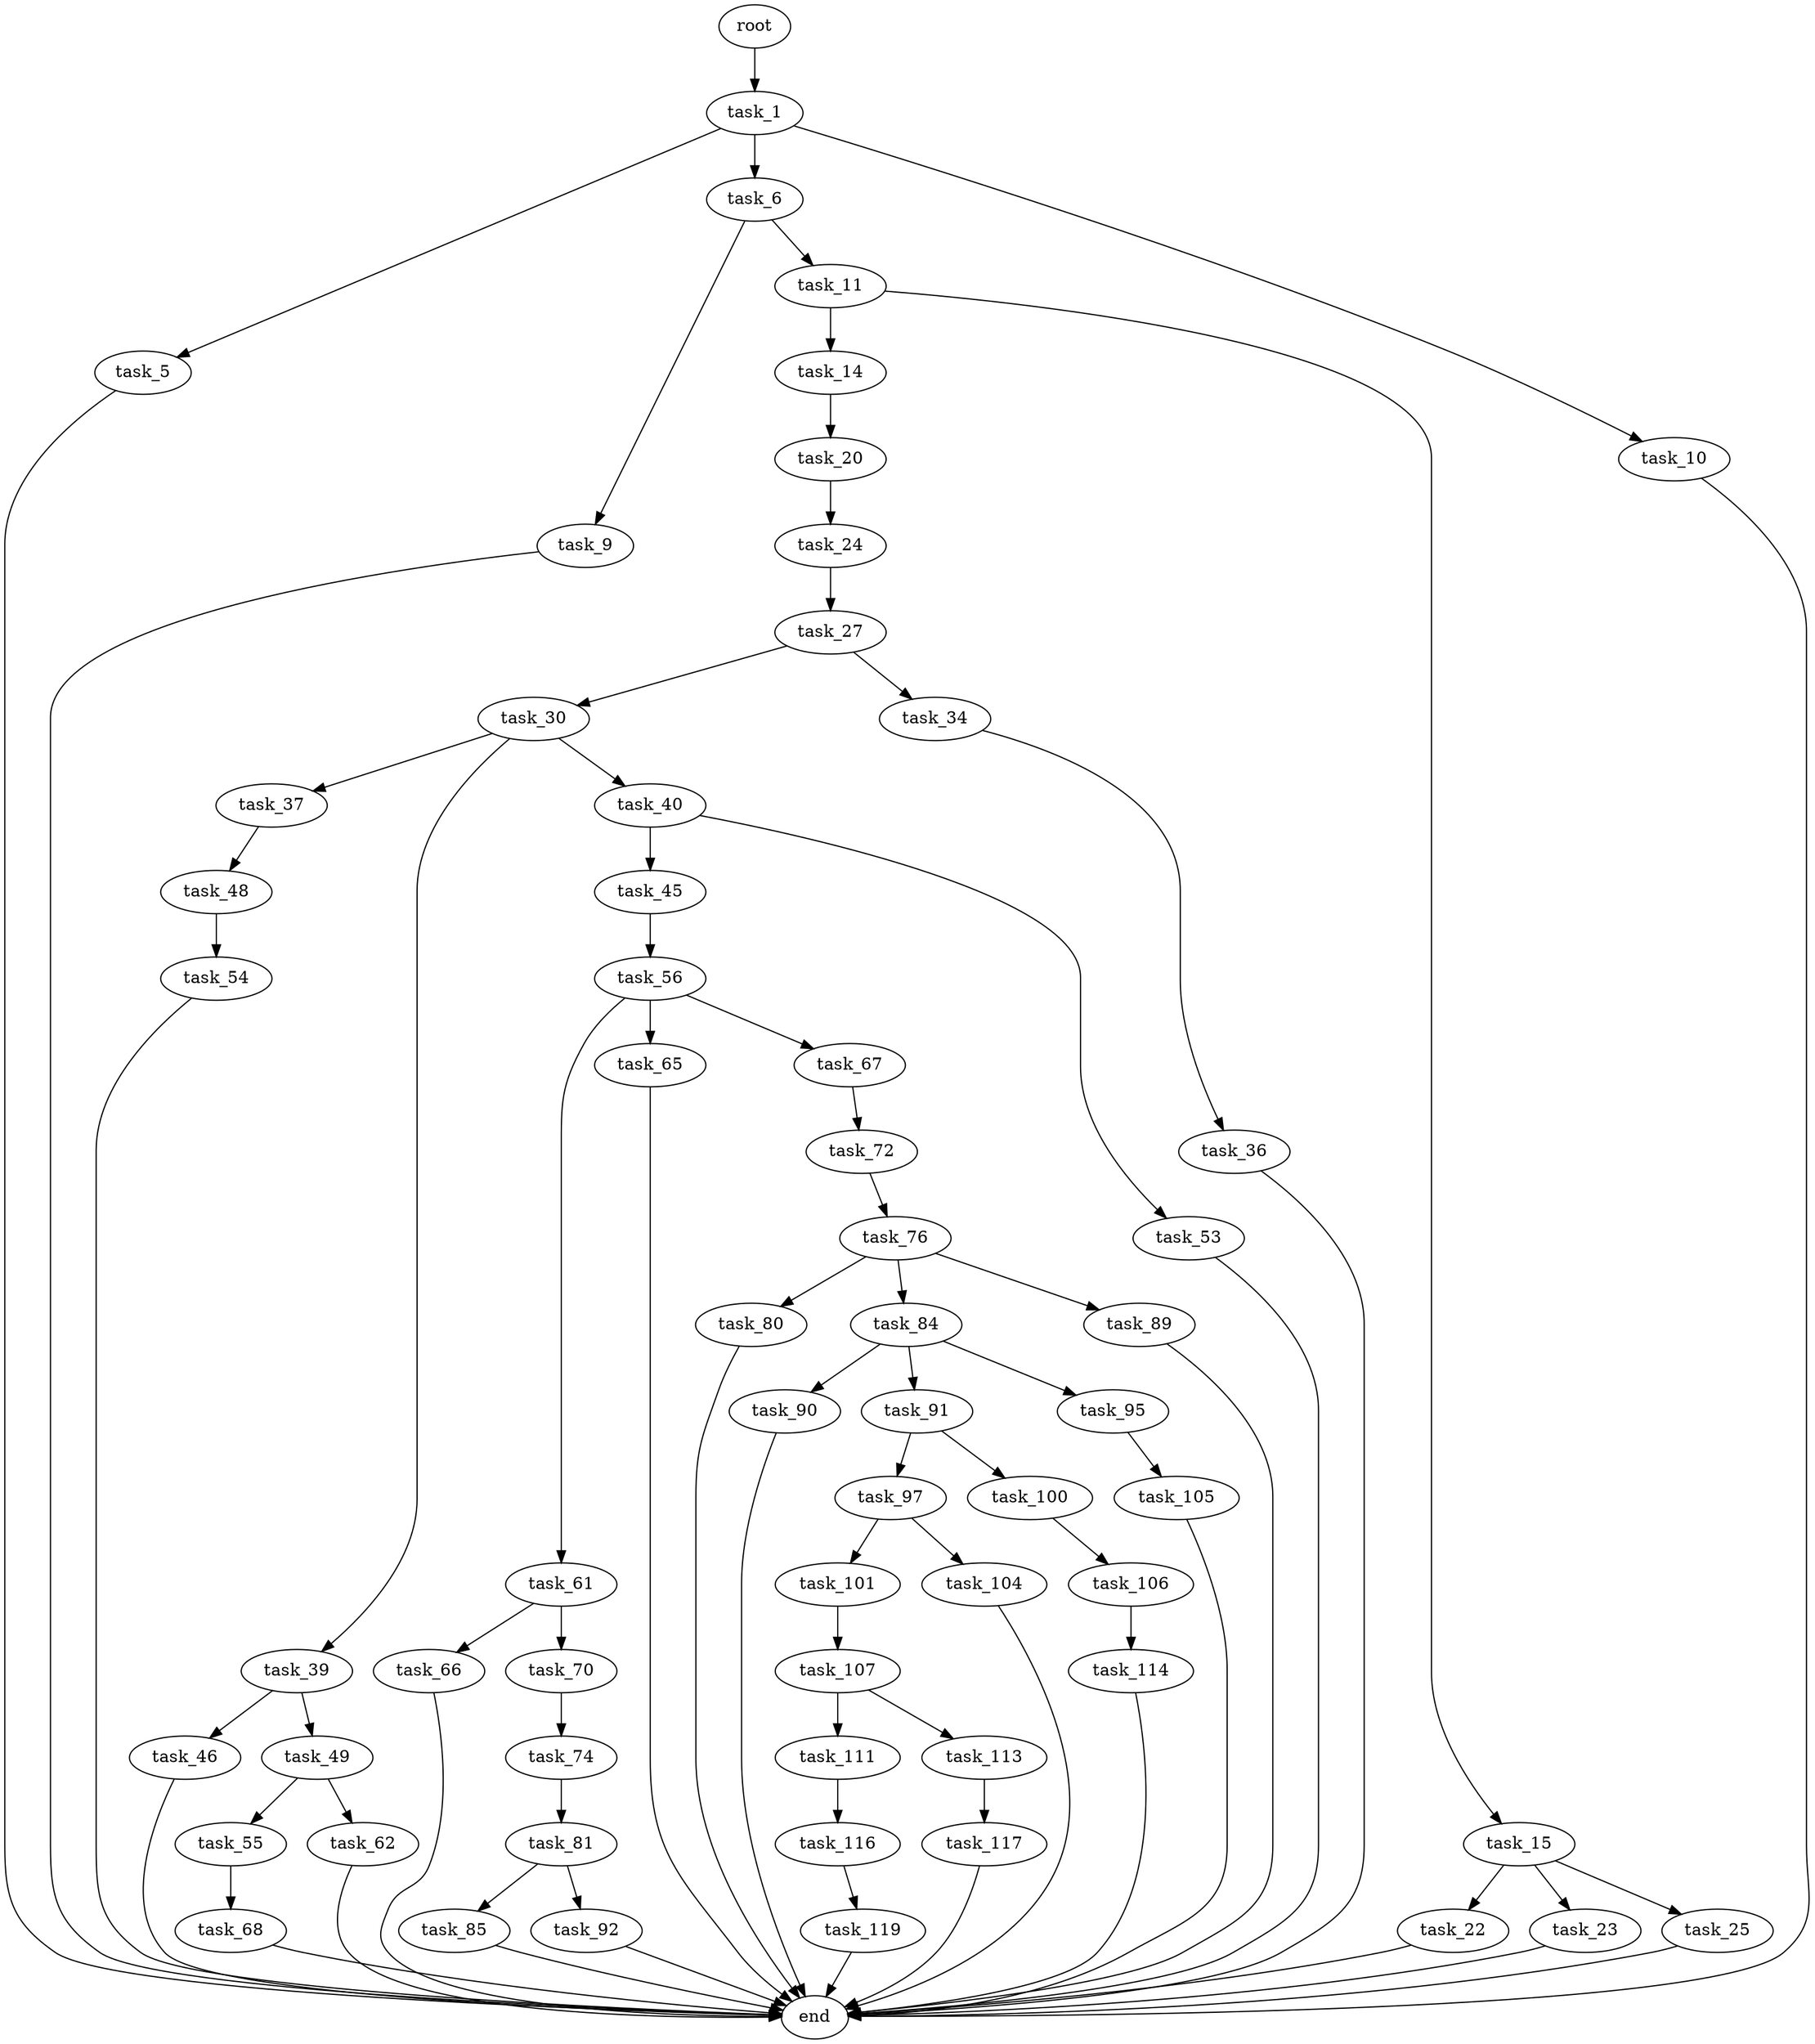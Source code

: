 digraph G {
  root [size="0.000000"];
  task_1 [size="585517909403.000000"];
  task_5 [size="4697280171.000000"];
  task_6 [size="134217728000.000000"];
  task_10 [size="620053224804.000000"];
  end [size="0.000000"];
  task_9 [size="782757789696.000000"];
  task_11 [size="25901073454.000000"];
  task_14 [size="134217728000.000000"];
  task_15 [size="1062054712238.000000"];
  task_20 [size="265542371399.000000"];
  task_22 [size="13063027656.000000"];
  task_23 [size="28991029248.000000"];
  task_25 [size="29290639060.000000"];
  task_24 [size="18458076347.000000"];
  task_27 [size="306287452310.000000"];
  task_30 [size="1073741824000.000000"];
  task_34 [size="16972805441.000000"];
  task_37 [size="115774466580.000000"];
  task_39 [size="1859378050.000000"];
  task_40 [size="134217728000.000000"];
  task_36 [size="68719476736.000000"];
  task_48 [size="2462374056.000000"];
  task_46 [size="1073741824000.000000"];
  task_49 [size="1073741824000.000000"];
  task_45 [size="8589934592.000000"];
  task_53 [size="8626845704.000000"];
  task_56 [size="180220213848.000000"];
  task_54 [size="100133241062.000000"];
  task_55 [size="165425580682.000000"];
  task_62 [size="231928233984.000000"];
  task_68 [size="3858746896.000000"];
  task_61 [size="134217728000.000000"];
  task_65 [size="368293445632.000000"];
  task_67 [size="68719476736.000000"];
  task_66 [size="28991029248.000000"];
  task_70 [size="18938950552.000000"];
  task_72 [size="106289906292.000000"];
  task_74 [size="8004124392.000000"];
  task_76 [size="134217728000.000000"];
  task_81 [size="63081397303.000000"];
  task_80 [size="68719476736.000000"];
  task_84 [size="34150673986.000000"];
  task_89 [size="1073741824000.000000"];
  task_85 [size="549755813888.000000"];
  task_92 [size="1073741824000.000000"];
  task_90 [size="1385255387029.000000"];
  task_91 [size="972279081370.000000"];
  task_95 [size="408821371608.000000"];
  task_97 [size="45593359269.000000"];
  task_100 [size="19086319480.000000"];
  task_105 [size="121023970812.000000"];
  task_101 [size="1073741824000.000000"];
  task_104 [size="440580439992.000000"];
  task_106 [size="97323259596.000000"];
  task_107 [size="4243221904.000000"];
  task_114 [size="10856678111.000000"];
  task_111 [size="14937239018.000000"];
  task_113 [size="339256053060.000000"];
  task_116 [size="1073741824000.000000"];
  task_117 [size="64853538142.000000"];
  task_119 [size="131337631959.000000"];

  root -> task_1 [size="1.000000"];
  task_1 -> task_5 [size="679477248.000000"];
  task_1 -> task_6 [size="679477248.000000"];
  task_1 -> task_10 [size="679477248.000000"];
  task_5 -> end [size="1.000000"];
  task_6 -> task_9 [size="209715200.000000"];
  task_6 -> task_11 [size="209715200.000000"];
  task_10 -> end [size="1.000000"];
  task_9 -> end [size="1.000000"];
  task_11 -> task_14 [size="33554432.000000"];
  task_11 -> task_15 [size="33554432.000000"];
  task_14 -> task_20 [size="209715200.000000"];
  task_15 -> task_22 [size="679477248.000000"];
  task_15 -> task_23 [size="679477248.000000"];
  task_15 -> task_25 [size="679477248.000000"];
  task_20 -> task_24 [size="838860800.000000"];
  task_22 -> end [size="1.000000"];
  task_23 -> end [size="1.000000"];
  task_25 -> end [size="1.000000"];
  task_24 -> task_27 [size="411041792.000000"];
  task_27 -> task_30 [size="301989888.000000"];
  task_27 -> task_34 [size="301989888.000000"];
  task_30 -> task_37 [size="838860800.000000"];
  task_30 -> task_39 [size="838860800.000000"];
  task_30 -> task_40 [size="838860800.000000"];
  task_34 -> task_36 [size="838860800.000000"];
  task_37 -> task_48 [size="134217728.000000"];
  task_39 -> task_46 [size="134217728.000000"];
  task_39 -> task_49 [size="134217728.000000"];
  task_40 -> task_45 [size="209715200.000000"];
  task_40 -> task_53 [size="209715200.000000"];
  task_36 -> end [size="1.000000"];
  task_48 -> task_54 [size="75497472.000000"];
  task_46 -> end [size="1.000000"];
  task_49 -> task_55 [size="838860800.000000"];
  task_49 -> task_62 [size="838860800.000000"];
  task_45 -> task_56 [size="33554432.000000"];
  task_53 -> end [size="1.000000"];
  task_56 -> task_61 [size="134217728.000000"];
  task_56 -> task_65 [size="134217728.000000"];
  task_56 -> task_67 [size="134217728.000000"];
  task_54 -> end [size="1.000000"];
  task_55 -> task_68 [size="411041792.000000"];
  task_62 -> end [size="1.000000"];
  task_68 -> end [size="1.000000"];
  task_61 -> task_66 [size="209715200.000000"];
  task_61 -> task_70 [size="209715200.000000"];
  task_65 -> end [size="1.000000"];
  task_67 -> task_72 [size="134217728.000000"];
  task_66 -> end [size="1.000000"];
  task_70 -> task_74 [size="536870912.000000"];
  task_72 -> task_76 [size="134217728.000000"];
  task_74 -> task_81 [size="134217728.000000"];
  task_76 -> task_80 [size="209715200.000000"];
  task_76 -> task_84 [size="209715200.000000"];
  task_76 -> task_89 [size="209715200.000000"];
  task_81 -> task_85 [size="75497472.000000"];
  task_81 -> task_92 [size="75497472.000000"];
  task_80 -> end [size="1.000000"];
  task_84 -> task_90 [size="33554432.000000"];
  task_84 -> task_91 [size="33554432.000000"];
  task_84 -> task_95 [size="33554432.000000"];
  task_89 -> end [size="1.000000"];
  task_85 -> end [size="1.000000"];
  task_92 -> end [size="1.000000"];
  task_90 -> end [size="1.000000"];
  task_91 -> task_97 [size="838860800.000000"];
  task_91 -> task_100 [size="838860800.000000"];
  task_95 -> task_105 [size="536870912.000000"];
  task_97 -> task_101 [size="838860800.000000"];
  task_97 -> task_104 [size="838860800.000000"];
  task_100 -> task_106 [size="536870912.000000"];
  task_105 -> end [size="1.000000"];
  task_101 -> task_107 [size="838860800.000000"];
  task_104 -> end [size="1.000000"];
  task_106 -> task_114 [size="134217728.000000"];
  task_107 -> task_111 [size="134217728.000000"];
  task_107 -> task_113 [size="134217728.000000"];
  task_114 -> end [size="1.000000"];
  task_111 -> task_116 [size="301989888.000000"];
  task_113 -> task_117 [size="301989888.000000"];
  task_116 -> task_119 [size="838860800.000000"];
  task_117 -> end [size="1.000000"];
  task_119 -> end [size="1.000000"];
}
